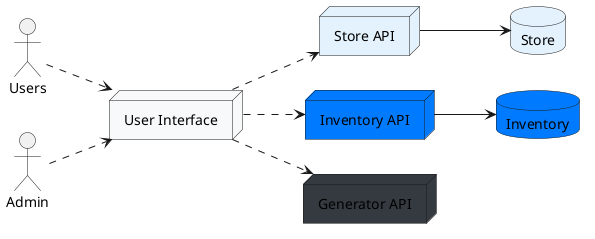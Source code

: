 @startuml
left to right direction

actor "Users" as user
actor "Admin" as admin

node "User Interface" as ui #f8f9fa
node "Store API" as strapi #e3f2fd
node "Inventory API" as invapi #007bff
node "Generator API" as genapi #343a40

database "Store" as dbstr #e3f2fd
database "Inventory" as dbinv #007bff

user ..> ui
admin ..> ui

ui ..> strapi
ui ..> invapi
ui ..> genapi

strapi --> dbstr
invapi --> dbinv

@enduml

